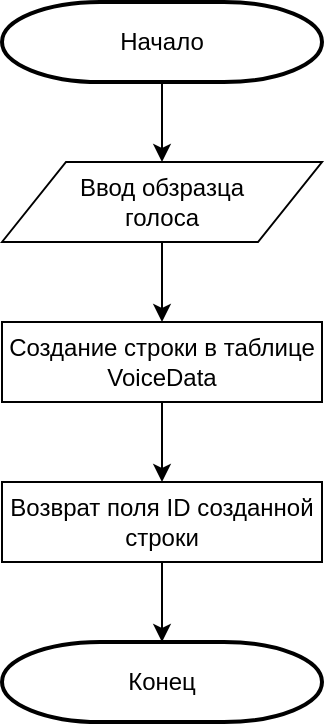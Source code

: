 <mxfile pages="1" version="11.2.4" type="device"><diagram id="yVVUTsEOf4FtN3ilJVeX" name="Page-1"><mxGraphModel dx="1662" dy="793" grid="1" gridSize="10" guides="1" tooltips="1" connect="1" arrows="1" fold="1" page="1" pageScale="1" pageWidth="827" pageHeight="1169" math="0" shadow="0"><root><mxCell id="0"/><mxCell id="1" parent="0"/><mxCell id="X_bk3OUpSKKiSXgv2V6A-6" value="" style="edgeStyle=orthogonalEdgeStyle;rounded=0;orthogonalLoop=1;jettySize=auto;html=1;" parent="1" source="X_bk3OUpSKKiSXgv2V6A-1" target="X_bk3OUpSKKiSXgv2V6A-5" edge="1"><mxGeometry relative="1" as="geometry"/></mxCell><mxCell id="X_bk3OUpSKKiSXgv2V6A-1" value="&lt;div&gt;Начало&lt;/div&gt;" style="strokeWidth=2;html=1;shape=mxgraph.flowchart.terminator;whiteSpace=wrap;" parent="1" vertex="1"><mxGeometry x="320" y="40" width="160" height="40" as="geometry"/></mxCell><mxCell id="X_bk3OUpSKKiSXgv2V6A-14" value="" style="edgeStyle=orthogonalEdgeStyle;rounded=0;orthogonalLoop=1;jettySize=auto;html=1;" parent="1" source="X_bk3OUpSKKiSXgv2V6A-5" edge="1"><mxGeometry relative="1" as="geometry"><mxPoint x="400" y="200" as="targetPoint"/></mxGeometry></mxCell><mxCell id="X_bk3OUpSKKiSXgv2V6A-5" value="&lt;div&gt;Ввод обзразца &lt;br&gt;&lt;/div&gt;&lt;div&gt;голоса&lt;/div&gt;" style="shape=parallelogram;perimeter=parallelogramPerimeter;whiteSpace=wrap;html=1;" parent="1" vertex="1"><mxGeometry x="320" y="120" width="160" height="40" as="geometry"/></mxCell><mxCell id="X_bk3OUpSKKiSXgv2V6A-27" value="Конец" style="strokeWidth=2;html=1;shape=mxgraph.flowchart.terminator;whiteSpace=wrap;" parent="1" vertex="1"><mxGeometry x="320" y="360" width="160" height="40" as="geometry"/></mxCell><mxCell id="jixIaSZ0oZPPm3UZF9uQ-15" value="" style="edgeStyle=orthogonalEdgeStyle;rounded=0;orthogonalLoop=1;jettySize=auto;html=1;" edge="1" parent="1" source="jixIaSZ0oZPPm3UZF9uQ-14" target="X_bk3OUpSKKiSXgv2V6A-27"><mxGeometry relative="1" as="geometry"/></mxCell><mxCell id="jixIaSZ0oZPPm3UZF9uQ-14" value="Возврат поля ID созданной строки" style="rounded=0;whiteSpace=wrap;html=1;" vertex="1" parent="1"><mxGeometry x="320" y="280" width="160" height="40" as="geometry"/></mxCell><mxCell id="jixIaSZ0oZPPm3UZF9uQ-17" value="" style="edgeStyle=orthogonalEdgeStyle;rounded=0;orthogonalLoop=1;jettySize=auto;html=1;" edge="1" parent="1" source="jixIaSZ0oZPPm3UZF9uQ-16" target="jixIaSZ0oZPPm3UZF9uQ-14"><mxGeometry relative="1" as="geometry"/></mxCell><mxCell id="jixIaSZ0oZPPm3UZF9uQ-16" value="Создание строки в таблице VoiceData" style="rounded=0;whiteSpace=wrap;html=1;" vertex="1" parent="1"><mxGeometry x="320" y="200" width="160" height="40" as="geometry"/></mxCell></root></mxGraphModel></diagram></mxfile>